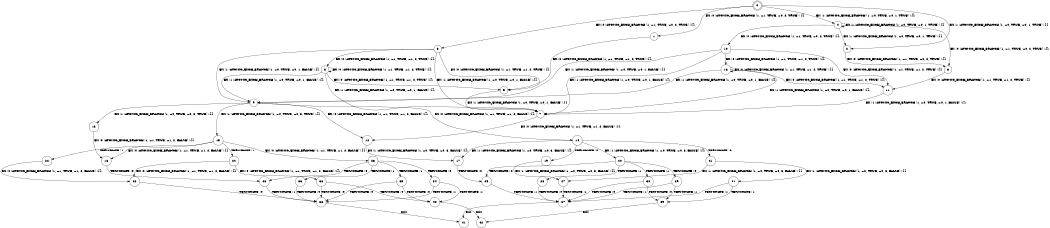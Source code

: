 digraph BCG {
size = "7, 10.5";
center = TRUE;
node [shape = circle];
0 [peripheries = 2];
0 -> 1 [label = "EX !0 !ATOMIC_EXCH_BRANCH (1, +1, TRUE, +0, 2, TRUE) !{}"];
0 -> 2 [label = "EX !1 !ATOMIC_EXCH_BRANCH (1, +0, TRUE, +0, 1, TRUE) !{}"];
0 -> 3 [label = "EX !0 !ATOMIC_EXCH_BRANCH (1, +1, TRUE, +0, 2, TRUE) !{}"];
0 -> 4 [label = "EX !1 !ATOMIC_EXCH_BRANCH (1, +0, TRUE, +0, 1, TRUE) !{}"];
1 -> 5 [label = "EX !0 !ATOMIC_EXCH_BRANCH (1, +1, TRUE, +1, 2, TRUE) !{}"];
2 -> 6 [label = "EX !0 !ATOMIC_EXCH_BRANCH (1, +1, TRUE, +0, 2, TRUE) !{}"];
3 -> 5 [label = "EX !0 !ATOMIC_EXCH_BRANCH (1, +1, TRUE, +1, 2, TRUE) !{}"];
3 -> 7 [label = "EX !1 !ATOMIC_EXCH_BRANCH (1, +0, TRUE, +0, 1, FALSE) !{}"];
3 -> 8 [label = "EX !0 !ATOMIC_EXCH_BRANCH (1, +1, TRUE, +1, 2, TRUE) !{}"];
3 -> 9 [label = "EX !1 !ATOMIC_EXCH_BRANCH (1, +0, TRUE, +0, 1, FALSE) !{}"];
4 -> 2 [label = "EX !1 !ATOMIC_EXCH_BRANCH (1, +0, TRUE, +0, 1, TRUE) !{}"];
4 -> 6 [label = "EX !0 !ATOMIC_EXCH_BRANCH (1, +1, TRUE, +0, 2, TRUE) !{}"];
4 -> 4 [label = "EX !1 !ATOMIC_EXCH_BRANCH (1, +0, TRUE, +0, 1, TRUE) !{}"];
4 -> 10 [label = "EX !0 !ATOMIC_EXCH_BRANCH (1, +1, TRUE, +0, 2, TRUE) !{}"];
5 -> 7 [label = "EX !1 !ATOMIC_EXCH_BRANCH (1, +0, TRUE, +0, 1, FALSE) !{}"];
6 -> 11 [label = "EX !0 !ATOMIC_EXCH_BRANCH (1, +1, TRUE, +1, 2, TRUE) !{}"];
7 -> 12 [label = "EX !0 !ATOMIC_EXCH_BRANCH (1, +1, TRUE, +1, 2, FALSE) !{}"];
8 -> 5 [label = "EX !0 !ATOMIC_EXCH_BRANCH (1, +1, TRUE, +1, 2, TRUE) !{}"];
8 -> 7 [label = "EX !1 !ATOMIC_EXCH_BRANCH (1, +0, TRUE, +0, 1, FALSE) !{}"];
8 -> 8 [label = "EX !0 !ATOMIC_EXCH_BRANCH (1, +1, TRUE, +1, 2, TRUE) !{}"];
8 -> 9 [label = "EX !1 !ATOMIC_EXCH_BRANCH (1, +0, TRUE, +0, 1, FALSE) !{}"];
9 -> 12 [label = "EX !0 !ATOMIC_EXCH_BRANCH (1, +1, TRUE, +1, 2, FALSE) !{}"];
9 -> 13 [label = "EX !1 !ATOMIC_EXCH_BRANCH (1, +0, TRUE, +0, 3, TRUE) !{}"];
9 -> 14 [label = "EX !0 !ATOMIC_EXCH_BRANCH (1, +1, TRUE, +1, 2, FALSE) !{}"];
9 -> 15 [label = "EX !1 !ATOMIC_EXCH_BRANCH (1, +0, TRUE, +0, 3, TRUE) !{}"];
10 -> 11 [label = "EX !0 !ATOMIC_EXCH_BRANCH (1, +1, TRUE, +1, 2, TRUE) !{}"];
10 -> 7 [label = "EX !1 !ATOMIC_EXCH_BRANCH (1, +0, TRUE, +0, 1, FALSE) !{}"];
10 -> 16 [label = "EX !0 !ATOMIC_EXCH_BRANCH (1, +1, TRUE, +1, 2, TRUE) !{}"];
10 -> 9 [label = "EX !1 !ATOMIC_EXCH_BRANCH (1, +0, TRUE, +0, 1, FALSE) !{}"];
11 -> 7 [label = "EX !1 !ATOMIC_EXCH_BRANCH (1, +0, TRUE, +0, 1, FALSE) !{}"];
12 -> 17 [label = "EX !1 !ATOMIC_EXCH_BRANCH (1, +0, TRUE, +0, 3, FALSE) !{}"];
13 -> 18 [label = "EX !0 !ATOMIC_EXCH_BRANCH (1, +1, TRUE, +1, 2, FALSE) !{}"];
14 -> 17 [label = "EX !1 !ATOMIC_EXCH_BRANCH (1, +0, TRUE, +0, 3, FALSE) !{}"];
14 -> 19 [label = "TERMINATE !0"];
14 -> 20 [label = "EX !1 !ATOMIC_EXCH_BRANCH (1, +0, TRUE, +0, 3, FALSE) !{}"];
14 -> 21 [label = "TERMINATE !0"];
15 -> 18 [label = "EX !0 !ATOMIC_EXCH_BRANCH (1, +1, TRUE, +1, 2, FALSE) !{}"];
15 -> 22 [label = "TERMINATE !1"];
15 -> 23 [label = "EX !0 !ATOMIC_EXCH_BRANCH (1, +1, TRUE, +1, 2, FALSE) !{}"];
15 -> 24 [label = "TERMINATE !1"];
16 -> 11 [label = "EX !0 !ATOMIC_EXCH_BRANCH (1, +1, TRUE, +1, 2, TRUE) !{}"];
16 -> 7 [label = "EX !1 !ATOMIC_EXCH_BRANCH (1, +0, TRUE, +0, 1, FALSE) !{}"];
16 -> 16 [label = "EX !0 !ATOMIC_EXCH_BRANCH (1, +1, TRUE, +1, 2, TRUE) !{}"];
16 -> 9 [label = "EX !1 !ATOMIC_EXCH_BRANCH (1, +0, TRUE, +0, 1, FALSE) !{}"];
17 -> 25 [label = "TERMINATE !0"];
18 -> 26 [label = "TERMINATE !0"];
19 -> 27 [label = "EX !1 !ATOMIC_EXCH_BRANCH (1, +0, TRUE, +0, 3, FALSE) !{}"];
20 -> 25 [label = "TERMINATE !0"];
20 -> 28 [label = "TERMINATE !1"];
20 -> 29 [label = "TERMINATE !0"];
20 -> 30 [label = "TERMINATE !1"];
21 -> 27 [label = "EX !1 !ATOMIC_EXCH_BRANCH (1, +0, TRUE, +0, 3, FALSE) !{}"];
21 -> 31 [label = "EX !1 !ATOMIC_EXCH_BRANCH (1, +0, TRUE, +0, 3, FALSE) !{}"];
22 -> 32 [label = "EX !0 !ATOMIC_EXCH_BRANCH (1, +1, TRUE, +1, 2, FALSE) !{}"];
23 -> 26 [label = "TERMINATE !0"];
23 -> 33 [label = "TERMINATE !1"];
23 -> 34 [label = "TERMINATE !0"];
23 -> 35 [label = "TERMINATE !1"];
24 -> 32 [label = "EX !0 !ATOMIC_EXCH_BRANCH (1, +1, TRUE, +1, 2, FALSE) !{}"];
24 -> 36 [label = "EX !0 !ATOMIC_EXCH_BRANCH (1, +1, TRUE, +1, 2, FALSE) !{}"];
25 -> 37 [label = "TERMINATE !1"];
26 -> 38 [label = "TERMINATE !1"];
27 -> 37 [label = "TERMINATE !1"];
28 -> 37 [label = "TERMINATE !0"];
29 -> 37 [label = "TERMINATE !1"];
29 -> 39 [label = "TERMINATE !1"];
30 -> 37 [label = "TERMINATE !0"];
30 -> 39 [label = "TERMINATE !0"];
31 -> 37 [label = "TERMINATE !1"];
31 -> 39 [label = "TERMINATE !1"];
32 -> 38 [label = "TERMINATE !0"];
33 -> 38 [label = "TERMINATE !0"];
34 -> 38 [label = "TERMINATE !1"];
34 -> 40 [label = "TERMINATE !1"];
35 -> 38 [label = "TERMINATE !0"];
35 -> 40 [label = "TERMINATE !0"];
36 -> 38 [label = "TERMINATE !0"];
36 -> 40 [label = "TERMINATE !0"];
37 -> 41 [label = "exit"];
38 -> 41 [label = "exit"];
39 -> 42 [label = "exit"];
40 -> 42 [label = "exit"];
}
